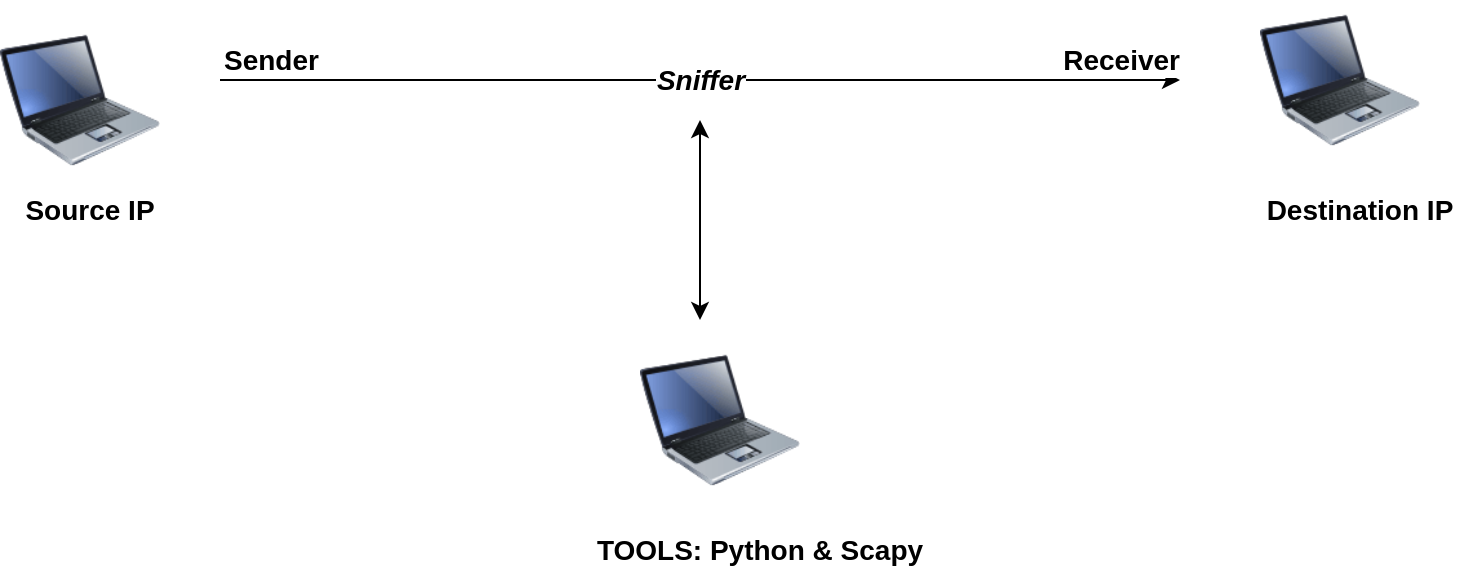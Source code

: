 <mxfile version="26.2.13">
  <diagram name="Page-1" id="U523u34FnvEOH1GOijIK">
    <mxGraphModel dx="874" dy="334" grid="1" gridSize="10" guides="1" tooltips="1" connect="1" arrows="1" fold="1" page="1" pageScale="1" pageWidth="850" pageHeight="1100" math="0" shadow="0">
      <root>
        <mxCell id="0" />
        <mxCell id="1" parent="0" />
        <mxCell id="8MCVu4ZB8phrQEy91H7J-2" value="" style="image;html=1;image=img/lib/clip_art/computers/Laptop_128x128.png" vertex="1" parent="1">
          <mxGeometry x="370" y="330" width="80" height="80" as="geometry" />
        </mxCell>
        <mxCell id="8MCVu4ZB8phrQEy91H7J-3" value="" style="image;html=1;image=img/lib/clip_art/computers/Laptop_128x128.png" vertex="1" parent="1">
          <mxGeometry x="680" y="160" width="80" height="80" as="geometry" />
        </mxCell>
        <mxCell id="8MCVu4ZB8phrQEy91H7J-4" value="" style="image;html=1;image=img/lib/clip_art/computers/Laptop_128x128.png" vertex="1" parent="1">
          <mxGeometry x="50" y="170" width="80" height="80" as="geometry" />
        </mxCell>
        <mxCell id="8MCVu4ZB8phrQEy91H7J-5" value="" style="endArrow=classic;html=1;rounded=0;" edge="1" parent="1">
          <mxGeometry relative="1" as="geometry">
            <mxPoint x="160" y="200" as="sourcePoint" />
            <mxPoint x="640" y="200" as="targetPoint" />
            <Array as="points" />
          </mxGeometry>
        </mxCell>
        <mxCell id="8MCVu4ZB8phrQEy91H7J-6" value="Sniffer" style="edgeLabel;resizable=0;html=1;;align=center;verticalAlign=middle;fontSize=14;fontStyle=3" connectable="0" vertex="1" parent="8MCVu4ZB8phrQEy91H7J-5">
          <mxGeometry relative="1" as="geometry" />
        </mxCell>
        <mxCell id="8MCVu4ZB8phrQEy91H7J-7" value="Sender" style="edgeLabel;resizable=0;html=1;;align=left;verticalAlign=bottom;fontSize=14;fontStyle=1" connectable="0" vertex="1" parent="8MCVu4ZB8phrQEy91H7J-5">
          <mxGeometry x="-1" relative="1" as="geometry" />
        </mxCell>
        <mxCell id="8MCVu4ZB8phrQEy91H7J-8" value="Receiver" style="edgeLabel;resizable=0;html=1;;align=right;verticalAlign=bottom;fontSize=14;fontStyle=1" connectable="0" vertex="1" parent="8MCVu4ZB8phrQEy91H7J-5">
          <mxGeometry x="1" relative="1" as="geometry" />
        </mxCell>
        <mxCell id="8MCVu4ZB8phrQEy91H7J-11" value="" style="endArrow=classic;startArrow=classic;html=1;rounded=0;" edge="1" parent="1">
          <mxGeometry width="50" height="50" relative="1" as="geometry">
            <mxPoint x="400" y="320" as="sourcePoint" />
            <mxPoint x="400" y="220" as="targetPoint" />
          </mxGeometry>
        </mxCell>
        <mxCell id="8MCVu4ZB8phrQEy91H7J-16" value="&lt;font style=&quot;font-size: 14px;&quot;&gt;&lt;b&gt;Source IP&lt;/b&gt;&lt;/font&gt;" style="text;html=1;align=center;verticalAlign=middle;whiteSpace=wrap;rounded=0;labelBackgroundColor=none;" vertex="1" parent="1">
          <mxGeometry x="60" y="250" width="70" height="30" as="geometry" />
        </mxCell>
        <mxCell id="8MCVu4ZB8phrQEy91H7J-17" value="&lt;b&gt;&lt;font style=&quot;font-size: 14px;&quot;&gt;Destination IP&lt;/font&gt;&lt;/b&gt;" style="text;html=1;align=center;verticalAlign=middle;whiteSpace=wrap;rounded=0;" vertex="1" parent="1">
          <mxGeometry x="680" y="250" width="100" height="30" as="geometry" />
        </mxCell>
        <mxCell id="8MCVu4ZB8phrQEy91H7J-18" value="&lt;b&gt;&lt;font style=&quot;font-size: 14px;&quot;&gt;TOOLS: Python &amp;amp; Scapy&lt;/font&gt;&lt;/b&gt;" style="text;html=1;align=center;verticalAlign=middle;whiteSpace=wrap;rounded=0;" vertex="1" parent="1">
          <mxGeometry x="340" y="420" width="180" height="30" as="geometry" />
        </mxCell>
      </root>
    </mxGraphModel>
  </diagram>
</mxfile>
